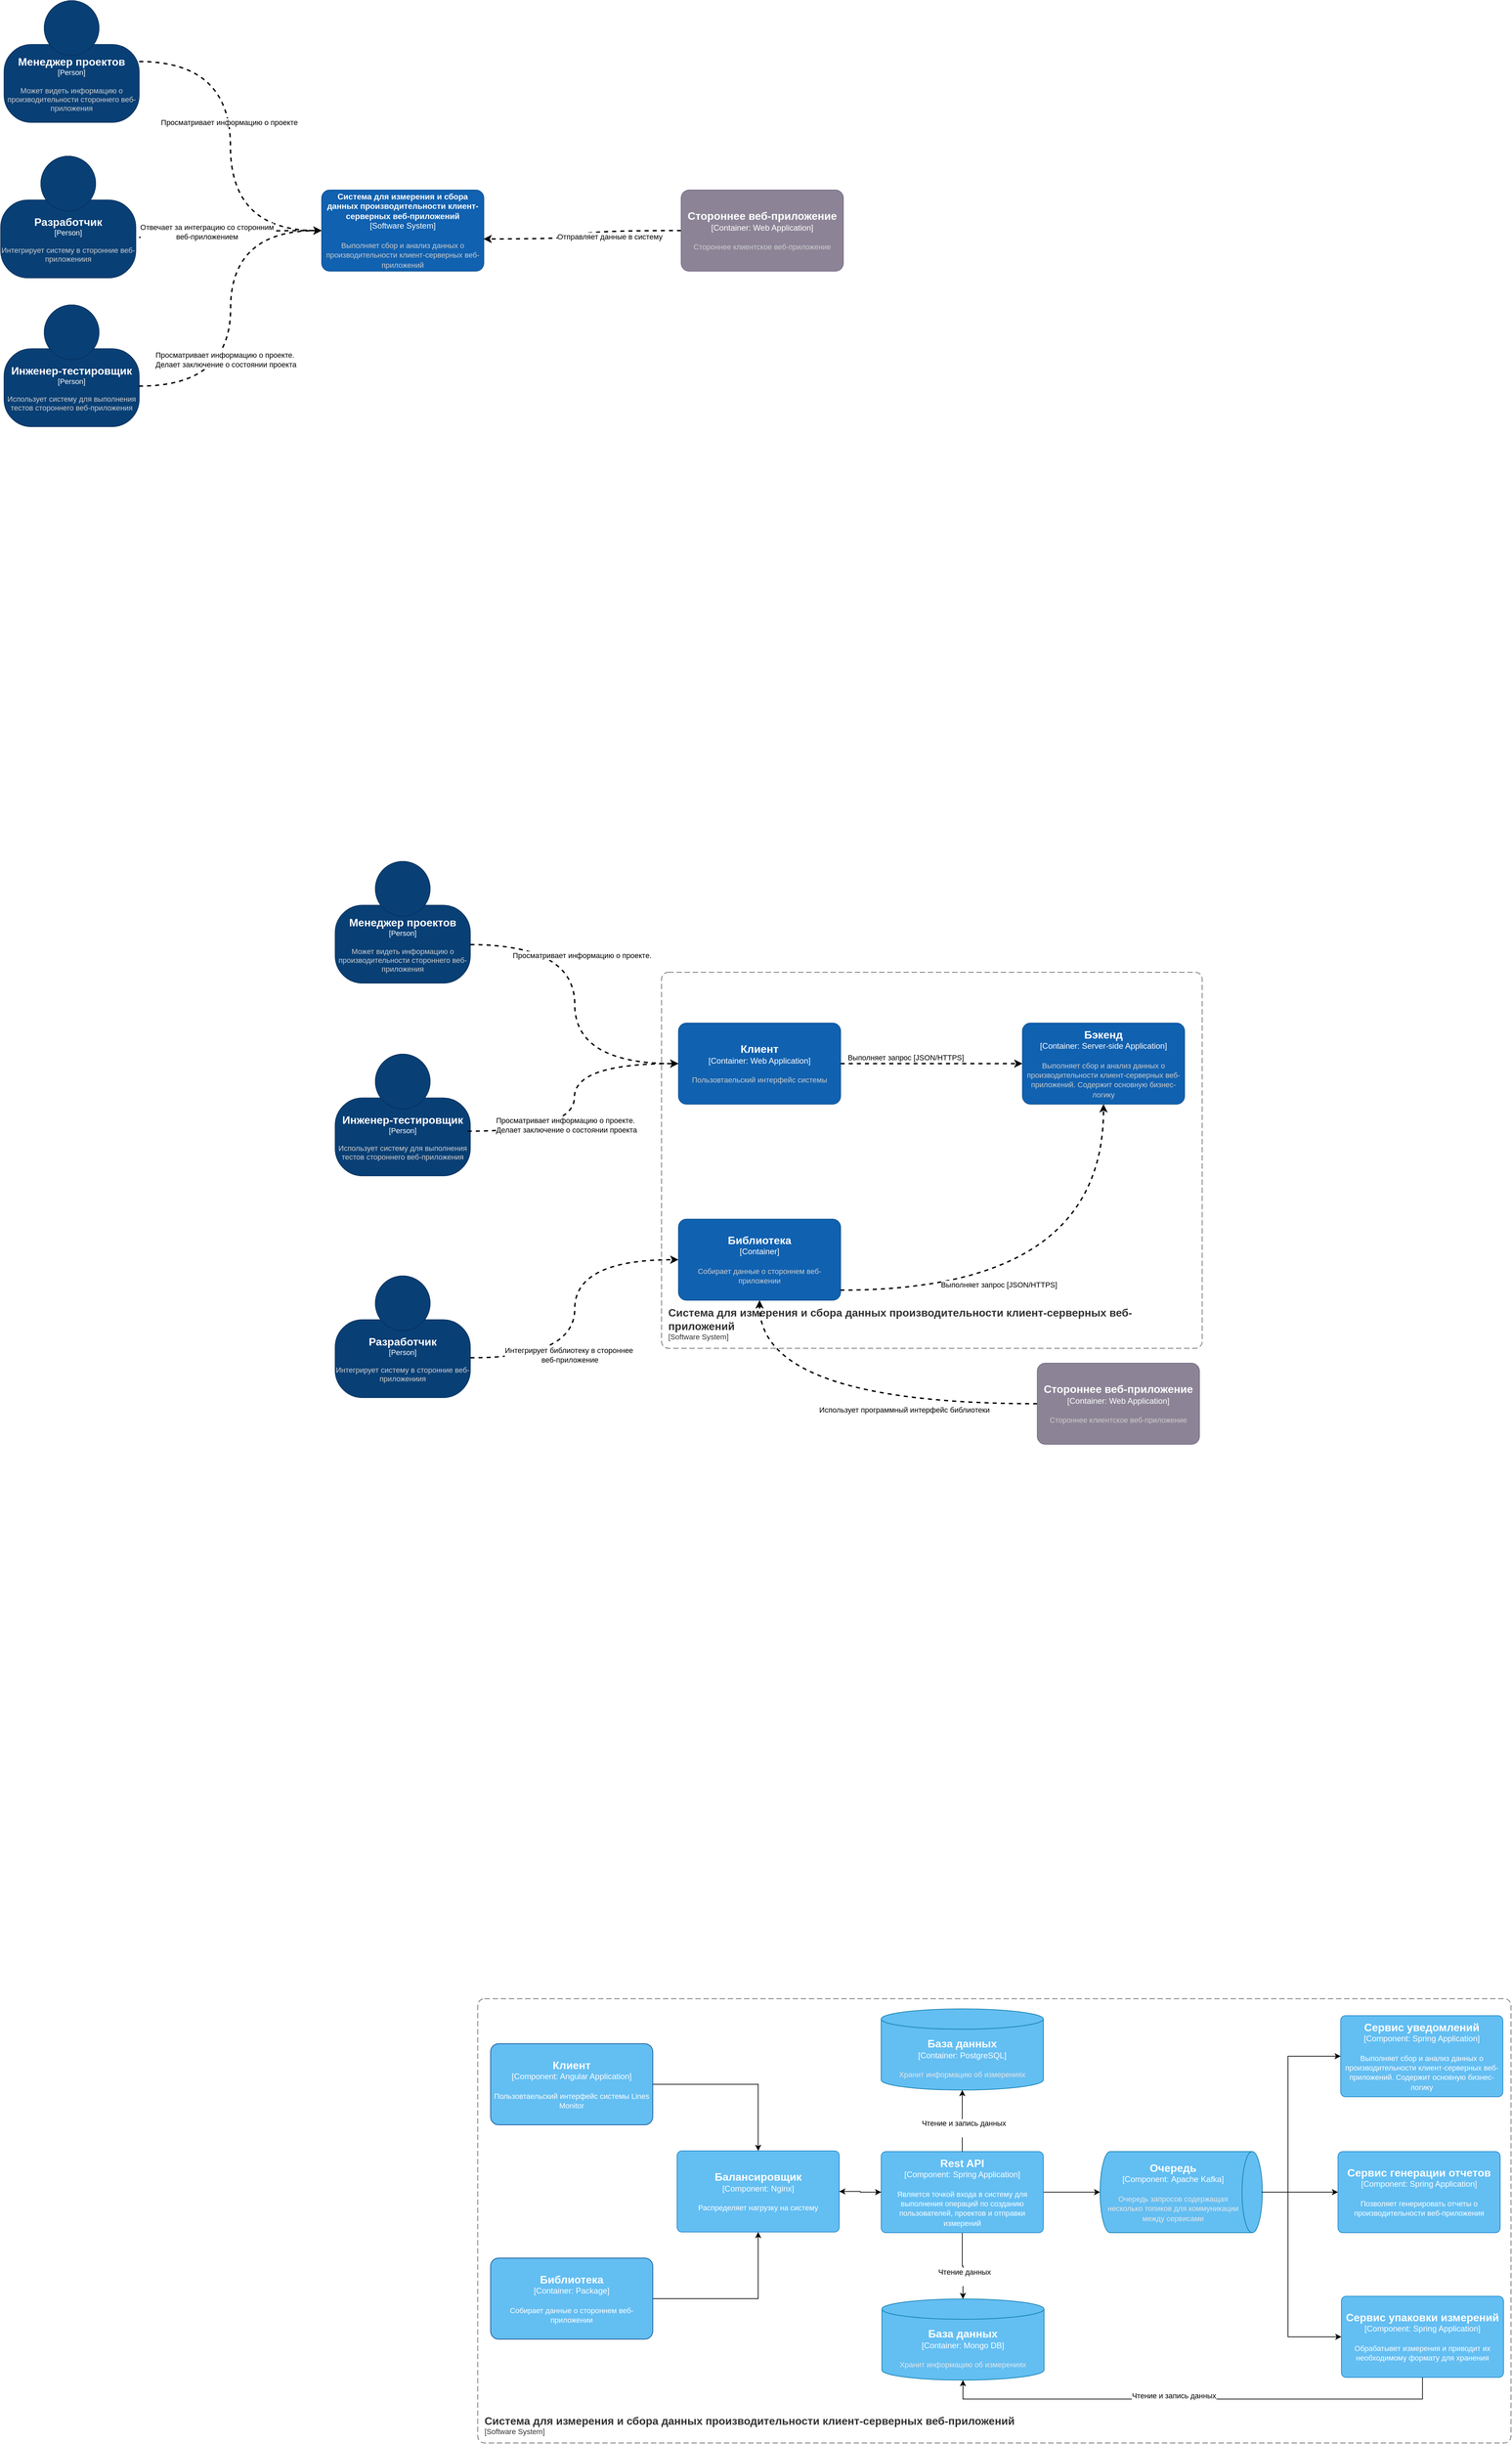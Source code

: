 <mxfile version="26.1.1" pages="2">
  <diagram name="С4" id="g2lAVG7Sb6S4L-v2ZNlV">
    <mxGraphModel dx="5575" dy="3680" grid="0" gridSize="10" guides="1" tooltips="1" connect="1" arrows="1" fold="1" page="0" pageScale="1" pageWidth="827" pageHeight="1169" math="0" shadow="0">
      <root>
        <mxCell id="0" />
        <mxCell id="1" parent="0" />
        <object placeholders="1" c4Name="Сервис уведомлений" c4Type="Component" c4Technology="Spring Application" c4Description="Выполняет сбор и анализ данных о производительности клиент-серверных веб-приложений. Содержит основную бизнес-логику" label="&lt;font style=&quot;font-size: 16px&quot;&gt;&lt;b&gt;%c4Name%&lt;/b&gt;&lt;/font&gt;&lt;div&gt;[%c4Type%: %c4Technology%]&lt;/div&gt;&lt;br&gt;&lt;div&gt;&lt;font style=&quot;font-size: 11px&quot;&gt;%c4Description%&lt;/font&gt;&lt;/div&gt;" id="hf4aPMj9JDdMH56rY4fk-107">
          <mxCell style="rounded=1;whiteSpace=wrap;html=1;labelBackgroundColor=none;fillColor=#63BEF2;fontColor=#ffffff;align=center;arcSize=6;strokeColor=#2086C9;metaEdit=1;resizable=0;points=[[0.25,0,0],[0.5,0,0],[0.75,0,0],[1,0.25,0],[1,0.5,0],[1,0.75,0],[0.75,1,0],[0.5,1,0],[0.25,1,0],[0,0.75,0],[0,0.5,0],[0,0.25,0]];" parent="1" vertex="1">
            <mxGeometry x="2028" y="3040" width="240" height="120" as="geometry" />
          </mxCell>
        </object>
        <object placeholders="1" c4Name="Менеджер проектов" c4Type="Person" c4Description="Может видеть информацию о производительности стороннего веб-приложения" label="&lt;font style=&quot;font-size: 16px&quot;&gt;&lt;b&gt;%c4Name%&lt;/b&gt;&lt;/font&gt;&lt;div&gt;[%c4Type%]&lt;/div&gt;&lt;br&gt;&lt;div&gt;&lt;font style=&quot;font-size: 11px&quot;&gt;&lt;font color=&quot;#cccccc&quot;&gt;%c4Description%&lt;/font&gt;&lt;/div&gt;" id="hf4aPMj9JDdMH56rY4fk-1">
          <mxCell style="html=1;fontSize=11;dashed=0;whiteSpace=wrap;fillColor=#083F75;strokeColor=#06315C;fontColor=#ffffff;shape=mxgraph.c4.person2;align=center;metaEdit=1;points=[[0.5,0,0],[1,0.5,0],[1,0.75,0],[0.75,1,0],[0.5,1,0],[0.25,1,0],[0,0.75,0],[0,0.5,0]];resizable=0;" parent="1" vertex="1">
            <mxGeometry x="50" y="60" width="200" height="180" as="geometry" />
          </mxCell>
        </object>
        <object placeholders="1" c4Name="Разработчик" c4Type="Person" c4Description="Интегрирует систему в сторонние веб-приложениия" label="&lt;font style=&quot;font-size: 16px&quot;&gt;&lt;b&gt;%c4Name%&lt;/b&gt;&lt;/font&gt;&lt;div&gt;[%c4Type%]&lt;/div&gt;&lt;br&gt;&lt;div&gt;&lt;font style=&quot;font-size: 11px&quot;&gt;&lt;font color=&quot;#cccccc&quot;&gt;%c4Description%&lt;/font&gt;&lt;/div&gt;" id="hf4aPMj9JDdMH56rY4fk-2">
          <mxCell style="html=1;fontSize=11;dashed=0;whiteSpace=wrap;fillColor=#083F75;strokeColor=#06315C;fontColor=#ffffff;shape=mxgraph.c4.person2;align=center;metaEdit=1;points=[[0.5,0,0],[1,0.5,0],[1,0.75,0],[0.75,1,0],[0.5,1,0],[0.25,1,0],[0,0.75,0],[0,0.5,0]];resizable=0;" parent="1" vertex="1">
            <mxGeometry x="45" y="290" width="200" height="180" as="geometry" />
          </mxCell>
        </object>
        <object placeholders="1" c4Name="Система для измерения и сбора данных производительности клиент-серверных веб-приложений" c4Type="Software System" c4Description="Выполняет сбор и анализ данных о производительности клиент-серверных веб-приложений" label="&lt;font style=&quot;font-size: 12px&quot;&gt;&lt;b&gt;%c4Name%&lt;/b&gt;&lt;/font&gt;&lt;div&gt;[%c4Type%]&lt;/div&gt;&lt;br&gt;&lt;div&gt;&lt;font style=&quot;font-size: 11px&quot;&gt;&lt;font color=&quot;#cccccc&quot;&gt;%c4Description%&lt;/font&gt;&lt;/div&gt;" id="hf4aPMj9JDdMH56rY4fk-4">
          <mxCell style="rounded=1;whiteSpace=wrap;html=1;labelBackgroundColor=none;fillColor=#1061B0;fontColor=#ffffff;align=center;arcSize=10;strokeColor=#0D5091;metaEdit=1;resizable=0;points=[[0.25,0,0],[0.5,0,0],[0.75,0,0],[1,0.25,0],[1,0.5,0],[1,0.75,0],[0.75,1,0],[0.5,1,0],[0.25,1,0],[0,0.75,0],[0,0.5,0],[0,0.25,0]];" parent="1" vertex="1">
            <mxGeometry x="520" y="340" width="240" height="120" as="geometry" />
          </mxCell>
        </object>
        <mxCell id="hf4aPMj9JDdMH56rY4fk-7" style="edgeStyle=orthogonalEdgeStyle;rounded=0;orthogonalLoop=1;jettySize=auto;html=1;entryX=0;entryY=0.5;entryDx=0;entryDy=0;entryPerimeter=0;curved=1;strokeColor=default;strokeWidth=2;dashed=1;" parent="1" source="hf4aPMj9JDdMH56rY4fk-1" target="hf4aPMj9JDdMH56rY4fk-4" edge="1">
          <mxGeometry relative="1" as="geometry" />
        </mxCell>
        <mxCell id="hf4aPMj9JDdMH56rY4fk-11" value="Просматривает информацию о проекте" style="edgeLabel;html=1;align=center;verticalAlign=middle;resizable=0;points=[];" parent="hf4aPMj9JDdMH56rY4fk-7" vertex="1" connectable="0">
          <mxGeometry x="-0.136" y="-2" relative="1" as="geometry">
            <mxPoint as="offset" />
          </mxGeometry>
        </mxCell>
        <mxCell id="hf4aPMj9JDdMH56rY4fk-10" style="edgeStyle=orthogonalEdgeStyle;rounded=0;orthogonalLoop=1;jettySize=auto;html=1;entryX=0;entryY=0.5;entryDx=0;entryDy=0;entryPerimeter=0;curved=1;strokeColor=default;strokeWidth=2;dashed=1;" parent="1" target="hf4aPMj9JDdMH56rY4fk-4" edge="1">
          <mxGeometry relative="1" as="geometry">
            <mxPoint x="250" y="410" as="sourcePoint" />
            <mxPoint x="360" y="550" as="targetPoint" />
          </mxGeometry>
        </mxCell>
        <mxCell id="hf4aPMj9JDdMH56rY4fk-12" value="Отвечает за интеграцию со сторонним&lt;div&gt;веб-приложением&lt;/div&gt;" style="edgeLabel;html=1;align=center;verticalAlign=middle;resizable=0;points=[];" parent="hf4aPMj9JDdMH56rY4fk-10" vertex="1" connectable="0">
          <mxGeometry x="-0.297" y="9" relative="1" as="geometry">
            <mxPoint x="1" as="offset" />
          </mxGeometry>
        </mxCell>
        <object placeholders="1" c4Name="Инженер-тестировщик" c4Type="Person" c4Description="Использует систему для выполнения тестов стороннего веб-приложения" label="&lt;font style=&quot;font-size: 16px&quot;&gt;&lt;b&gt;%c4Name%&lt;/b&gt;&lt;/font&gt;&lt;div&gt;[%c4Type%]&lt;/div&gt;&lt;br&gt;&lt;div&gt;&lt;font style=&quot;font-size: 11px&quot;&gt;&lt;font color=&quot;#cccccc&quot;&gt;%c4Description%&lt;/font&gt;&lt;/div&gt;" id="hf4aPMj9JDdMH56rY4fk-13">
          <mxCell style="html=1;fontSize=11;dashed=0;whiteSpace=wrap;fillColor=#083F75;strokeColor=#06315C;fontColor=#ffffff;shape=mxgraph.c4.person2;align=center;metaEdit=1;points=[[0.5,0,0],[1,0.5,0],[1,0.75,0],[0.75,1,0],[0.5,1,0],[0.25,1,0],[0,0.75,0],[0,0.5,0]];resizable=0;" parent="1" vertex="1">
            <mxGeometry x="50" y="510" width="200" height="180" as="geometry" />
          </mxCell>
        </object>
        <mxCell id="hf4aPMj9JDdMH56rY4fk-14" style="edgeStyle=orthogonalEdgeStyle;rounded=0;orthogonalLoop=1;jettySize=auto;html=1;entryX=0;entryY=0.5;entryDx=0;entryDy=0;entryPerimeter=0;curved=1;strokeColor=default;strokeWidth=2;dashed=1;" parent="1" target="hf4aPMj9JDdMH56rY4fk-4" edge="1">
          <mxGeometry relative="1" as="geometry">
            <mxPoint x="249.5" y="630" as="sourcePoint" />
            <mxPoint x="359.5" y="510" as="targetPoint" />
          </mxGeometry>
        </mxCell>
        <mxCell id="hf4aPMj9JDdMH56rY4fk-15" value="Просматривает информацию о проекте.&amp;nbsp;&lt;div&gt;Делает заключение о состоянии проекта&lt;/div&gt;" style="edgeLabel;html=1;align=center;verticalAlign=middle;resizable=0;points=[];" parent="hf4aPMj9JDdMH56rY4fk-14" vertex="1" connectable="0">
          <mxGeometry x="-0.297" y="9" relative="1" as="geometry">
            <mxPoint x="1" as="offset" />
          </mxGeometry>
        </mxCell>
        <object placeholders="1" c4Name="Менеджер проектов" c4Type="Person" c4Description="Может видеть информацию о производительности стороннего веб-приложения" label="&lt;font style=&quot;font-size: 16px&quot;&gt;&lt;b&gt;%c4Name%&lt;/b&gt;&lt;/font&gt;&lt;div&gt;[%c4Type%]&lt;/div&gt;&lt;br&gt;&lt;div&gt;&lt;font style=&quot;font-size: 11px&quot;&gt;&lt;font color=&quot;#cccccc&quot;&gt;%c4Description%&lt;/font&gt;&lt;/div&gt;" id="hf4aPMj9JDdMH56rY4fk-19">
          <mxCell style="html=1;fontSize=11;dashed=0;whiteSpace=wrap;fillColor=#083F75;strokeColor=#06315C;fontColor=#ffffff;shape=mxgraph.c4.person2;align=center;metaEdit=1;points=[[0.5,0,0],[1,0.5,0],[1,0.75,0],[0.75,1,0],[0.5,1,0],[0.25,1,0],[0,0.75,0],[0,0.5,0]];resizable=0;" parent="1" vertex="1">
            <mxGeometry x="540" y="1333" width="200" height="180" as="geometry" />
          </mxCell>
        </object>
        <object placeholders="1" c4Name="Разработчик" c4Type="Person" c4Description="Интегрирует систему в сторонние веб-приложениия" label="&lt;font style=&quot;font-size: 16px&quot;&gt;&lt;b&gt;%c4Name%&lt;/b&gt;&lt;/font&gt;&lt;div&gt;[%c4Type%]&lt;/div&gt;&lt;br&gt;&lt;div&gt;&lt;font style=&quot;font-size: 11px&quot;&gt;&lt;font color=&quot;#cccccc&quot;&gt;%c4Description%&lt;/font&gt;&lt;/div&gt;" id="hf4aPMj9JDdMH56rY4fk-20">
          <mxCell style="html=1;fontSize=11;dashed=0;whiteSpace=wrap;fillColor=#083F75;strokeColor=#06315C;fontColor=#ffffff;shape=mxgraph.c4.person2;align=center;metaEdit=1;points=[[0.5,0,0],[1,0.5,0],[1,0.75,0],[0.75,1,0],[0.5,1,0],[0.25,1,0],[0,0.75,0],[0,0.5,0]];resizable=0;" parent="1" vertex="1">
            <mxGeometry x="540" y="1946" width="200" height="180" as="geometry" />
          </mxCell>
        </object>
        <object placeholders="1" c4Name="Клиент" c4Type="Container: Web Application" c4Description="Пользовтаельский интерфейс системы  " label="&lt;font style=&quot;font-size: 16px&quot;&gt;&lt;b&gt;%c4Name%&lt;/b&gt;&lt;/font&gt;&lt;div&gt;[%c4Type%]&lt;/div&gt;&lt;br&gt;&lt;div&gt;&lt;font style=&quot;font-size: 11px&quot;&gt;&lt;font color=&quot;#cccccc&quot;&gt;%c4Description%&lt;/font&gt;&lt;/div&gt;" id="hf4aPMj9JDdMH56rY4fk-21">
          <mxCell style="rounded=1;whiteSpace=wrap;html=1;labelBackgroundColor=none;fillColor=#1061B0;fontColor=#ffffff;align=center;arcSize=10;strokeColor=#0D5091;metaEdit=1;resizable=0;points=[[0.25,0,0],[0.5,0,0],[0.75,0,0],[1,0.25,0],[1,0.5,0],[1,0.75,0],[0.75,1,0],[0.5,1,0],[0.25,1,0],[0,0.75,0],[0,0.5,0],[0,0.25,0]];" parent="1" vertex="1">
            <mxGeometry x="1048" y="1572" width="240" height="120" as="geometry" />
          </mxCell>
        </object>
        <object placeholders="1" c4Name="Инженер-тестировщик" c4Type="Person" c4Description="Использует систему для выполнения тестов стороннего веб-приложения" label="&lt;font style=&quot;font-size: 16px&quot;&gt;&lt;b&gt;%c4Name%&lt;/b&gt;&lt;/font&gt;&lt;div&gt;[%c4Type%]&lt;/div&gt;&lt;br&gt;&lt;div&gt;&lt;font style=&quot;font-size: 11px&quot;&gt;&lt;font color=&quot;#cccccc&quot;&gt;%c4Description%&lt;/font&gt;&lt;/div&gt;" id="hf4aPMj9JDdMH56rY4fk-26">
          <mxCell style="html=1;fontSize=11;dashed=0;whiteSpace=wrap;fillColor=#083F75;strokeColor=#06315C;fontColor=#ffffff;shape=mxgraph.c4.person2;align=center;metaEdit=1;points=[[0.5,0,0],[1,0.5,0],[1,0.75,0],[0.75,1,0],[0.5,1,0],[0.25,1,0],[0,0.75,0],[0,0.5,0]];resizable=0;" parent="1" vertex="1">
            <mxGeometry x="540" y="1618" width="200" height="180" as="geometry" />
          </mxCell>
        </object>
        <object placeholders="1" c4Name="Библиотека" c4Type="Container" c4Description="Собирает данные о стороннем веб-приложении" label="&lt;font style=&quot;font-size: 16px&quot;&gt;&lt;b&gt;%c4Name%&lt;/b&gt;&lt;/font&gt;&lt;div&gt;[%c4Type%]&lt;/div&gt;&lt;br&gt;&lt;div&gt;&lt;font style=&quot;font-size: 11px&quot;&gt;&lt;font color=&quot;#cccccc&quot;&gt;%c4Description%&lt;/font&gt;&lt;/div&gt;" id="hf4aPMj9JDdMH56rY4fk-29">
          <mxCell style="rounded=1;whiteSpace=wrap;html=1;labelBackgroundColor=none;fillColor=#1061B0;fontColor=#ffffff;align=center;arcSize=10;strokeColor=#0D5091;metaEdit=1;resizable=0;points=[[0.25,0,0],[0.5,0,0],[0.75,0,0],[1,0.25,0],[1,0.5,0],[1,0.75,0],[0.75,1,0],[0.5,1,0],[0.25,1,0],[0,0.75,0],[0,0.5,0],[0,0.25,0]];" parent="1" vertex="1">
            <mxGeometry x="1048" y="1862" width="240" height="120" as="geometry" />
          </mxCell>
        </object>
        <object placeholders="1" c4Name="Бэкенд" c4Type="Container: Server-side Application" c4Description="Выполняет сбор и анализ данных о производительности клиент-серверных веб-приложений. Содержит основную бизнес-логику" label="&lt;font style=&quot;font-size: 16px&quot;&gt;&lt;b&gt;%c4Name%&lt;/b&gt;&lt;/font&gt;&lt;div&gt;[%c4Type%]&lt;/div&gt;&lt;br&gt;&lt;div&gt;&lt;font style=&quot;font-size: 11px&quot;&gt;&lt;font color=&quot;#cccccc&quot;&gt;%c4Description%&lt;/font&gt;&lt;/div&gt;" id="hf4aPMj9JDdMH56rY4fk-30">
          <mxCell style="rounded=1;whiteSpace=wrap;html=1;labelBackgroundColor=none;fillColor=#1061B0;fontColor=#ffffff;align=center;arcSize=10;strokeColor=#0D5091;metaEdit=1;resizable=0;points=[[0.25,0,0],[0.5,0,0],[0.75,0,0],[1,0.25,0],[1,0.5,0],[1,0.75,0],[0.75,1,0],[0.5,1,0],[0.25,1,0],[0,0.75,0],[0,0.5,0],[0,0.25,0]];" parent="1" vertex="1">
            <mxGeometry x="1557" y="1572" width="240" height="120" as="geometry" />
          </mxCell>
        </object>
        <mxCell id="hf4aPMj9JDdMH56rY4fk-31" style="edgeStyle=orthogonalEdgeStyle;rounded=0;orthogonalLoop=1;jettySize=auto;html=1;entryX=0;entryY=0.5;entryDx=0;entryDy=0;entryPerimeter=0;curved=1;strokeColor=default;strokeWidth=2;dashed=1;" parent="1" target="hf4aPMj9JDdMH56rY4fk-29" edge="1">
          <mxGeometry relative="1" as="geometry">
            <mxPoint x="740" y="2067" as="sourcePoint" />
            <mxPoint x="1010.5" y="1837" as="targetPoint" />
          </mxGeometry>
        </mxCell>
        <mxCell id="hf4aPMj9JDdMH56rY4fk-32" value="Интегрирует библиотеку в стороннее&amp;nbsp;&lt;div&gt;веб-приложение&lt;/div&gt;" style="edgeLabel;html=1;align=center;verticalAlign=middle;resizable=0;points=[];" parent="hf4aPMj9JDdMH56rY4fk-31" vertex="1" connectable="0">
          <mxGeometry x="-0.297" y="9" relative="1" as="geometry">
            <mxPoint x="1" as="offset" />
          </mxGeometry>
        </mxCell>
        <mxCell id="hf4aPMj9JDdMH56rY4fk-33" style="edgeStyle=orthogonalEdgeStyle;rounded=0;orthogonalLoop=1;jettySize=auto;html=1;entryX=0;entryY=0.5;entryDx=0;entryDy=0;entryPerimeter=0;curved=1;strokeColor=default;strokeWidth=2;dashed=1;exitX=0.98;exitY=0.633;exitDx=0;exitDy=0;exitPerimeter=0;" parent="1" source="hf4aPMj9JDdMH56rY4fk-26" target="hf4aPMj9JDdMH56rY4fk-21" edge="1">
          <mxGeometry relative="1" as="geometry">
            <mxPoint x="740" y="1688" as="sourcePoint" />
            <mxPoint x="1048" y="1591" as="targetPoint" />
          </mxGeometry>
        </mxCell>
        <mxCell id="hf4aPMj9JDdMH56rY4fk-34" value="Просматривает информацию о проекте.&amp;nbsp;&lt;div&gt;Делает заключение о состоянии проекта&lt;/div&gt;" style="edgeLabel;html=1;align=center;verticalAlign=middle;resizable=0;points=[];" parent="hf4aPMj9JDdMH56rY4fk-33" vertex="1" connectable="0">
          <mxGeometry x="-0.297" y="9" relative="1" as="geometry">
            <mxPoint x="1" as="offset" />
          </mxGeometry>
        </mxCell>
        <mxCell id="hf4aPMj9JDdMH56rY4fk-37" style="edgeStyle=orthogonalEdgeStyle;rounded=0;orthogonalLoop=1;jettySize=auto;html=1;entryX=0;entryY=0.5;entryDx=0;entryDy=0;entryPerimeter=0;curved=1;strokeColor=default;strokeWidth=2;dashed=1;exitX=1;exitY=0.5;exitDx=0;exitDy=0;exitPerimeter=0;" parent="1" source="hf4aPMj9JDdMH56rY4fk-21" target="hf4aPMj9JDdMH56rY4fk-30" edge="1">
          <mxGeometry relative="1" as="geometry">
            <mxPoint x="1102.47" y="1687.76" as="sourcePoint" />
            <mxPoint x="1410.47" y="1631.76" as="targetPoint" />
          </mxGeometry>
        </mxCell>
        <mxCell id="hf4aPMj9JDdMH56rY4fk-38" value="Выполняет запрос [JSON/HTTPS]" style="edgeLabel;html=1;align=center;verticalAlign=middle;resizable=0;points=[];" parent="hf4aPMj9JDdMH56rY4fk-37" vertex="1" connectable="0">
          <mxGeometry x="-0.297" y="9" relative="1" as="geometry">
            <mxPoint x="1" as="offset" />
          </mxGeometry>
        </mxCell>
        <mxCell id="hf4aPMj9JDdMH56rY4fk-39" style="edgeStyle=orthogonalEdgeStyle;rounded=0;orthogonalLoop=1;jettySize=auto;html=1;entryX=0.5;entryY=1;entryDx=0;entryDy=0;entryPerimeter=0;curved=1;strokeColor=default;strokeWidth=2;dashed=1;exitX=1;exitY=0.5;exitDx=0;exitDy=0;exitPerimeter=0;" parent="1" target="hf4aPMj9JDdMH56rY4fk-30" edge="1">
          <mxGeometry relative="1" as="geometry">
            <mxPoint x="1287.54" y="1967" as="sourcePoint" />
            <mxPoint x="1601.54" y="1965" as="targetPoint" />
          </mxGeometry>
        </mxCell>
        <mxCell id="hf4aPMj9JDdMH56rY4fk-40" value="Выполняет запрос [JSON/HTTPS]" style="edgeLabel;html=1;align=center;verticalAlign=middle;resizable=0;points=[];" parent="hf4aPMj9JDdMH56rY4fk-39" vertex="1" connectable="0">
          <mxGeometry x="-0.297" y="9" relative="1" as="geometry">
            <mxPoint x="1" as="offset" />
          </mxGeometry>
        </mxCell>
        <mxCell id="hf4aPMj9JDdMH56rY4fk-42" style="edgeStyle=orthogonalEdgeStyle;rounded=0;orthogonalLoop=1;jettySize=auto;html=1;entryX=0;entryY=0.5;entryDx=0;entryDy=0;entryPerimeter=0;curved=1;strokeColor=default;strokeWidth=2;dashed=1;" parent="1" target="hf4aPMj9JDdMH56rY4fk-21" edge="1">
          <mxGeometry relative="1" as="geometry">
            <mxPoint x="740" y="1456" as="sourcePoint" />
            <mxPoint x="1048" y="1400" as="targetPoint" />
          </mxGeometry>
        </mxCell>
        <mxCell id="hf4aPMj9JDdMH56rY4fk-43" value="Просматривает информацию о проекте." style="edgeLabel;html=1;align=center;verticalAlign=middle;resizable=0;points=[];" parent="hf4aPMj9JDdMH56rY4fk-42" vertex="1" connectable="0">
          <mxGeometry x="-0.297" y="9" relative="1" as="geometry">
            <mxPoint x="1" as="offset" />
          </mxGeometry>
        </mxCell>
        <mxCell id="hf4aPMj9JDdMH56rY4fk-45" style="edgeStyle=orthogonalEdgeStyle;rounded=0;orthogonalLoop=1;jettySize=auto;html=1;curved=1;strokeColor=default;strokeWidth=2;dashed=1;exitX=0;exitY=0.5;exitDx=0;exitDy=0;exitPerimeter=0;entryX=0.5;entryY=1;entryDx=0;entryDy=0;entryPerimeter=0;" parent="1" source="hf4aPMj9JDdMH56rY4fk-48" target="hf4aPMj9JDdMH56rY4fk-29" edge="1">
          <mxGeometry relative="1" as="geometry">
            <mxPoint x="1484" y="2131" as="sourcePoint" />
            <mxPoint x="1292" y="1970" as="targetPoint" />
          </mxGeometry>
        </mxCell>
        <mxCell id="hf4aPMj9JDdMH56rY4fk-46" value="Использует программный интерфейс библиотеки" style="edgeLabel;html=1;align=center;verticalAlign=middle;resizable=0;points=[];" parent="hf4aPMj9JDdMH56rY4fk-45" vertex="1" connectable="0">
          <mxGeometry x="-0.297" y="9" relative="1" as="geometry">
            <mxPoint x="1" as="offset" />
          </mxGeometry>
        </mxCell>
        <object placeholders="1" c4Name="Стороннее веб-приложение" c4Type="Container: Web Application" c4Description="Стороннее клиентское веб-приложение" label="&lt;font style=&quot;font-size: 16px&quot;&gt;&lt;b&gt;%c4Name%&lt;/b&gt;&lt;/font&gt;&lt;div&gt;[%c4Type%]&lt;/div&gt;&lt;br&gt;&lt;div&gt;&lt;font style=&quot;font-size: 11px&quot;&gt;&lt;font color=&quot;#cccccc&quot;&gt;%c4Description%&lt;/font&gt;&lt;/div&gt;" id="hf4aPMj9JDdMH56rY4fk-48">
          <mxCell style="rounded=1;whiteSpace=wrap;html=1;labelBackgroundColor=none;fillColor=#8C8496;fontColor=#ffffff;align=center;arcSize=10;strokeColor=#736782;metaEdit=1;resizable=0;points=[[0.25,0,0],[0.5,0,0],[0.75,0,0],[1,0.25,0],[1,0.5,0],[1,0.75,0],[0.75,1,0],[0.5,1,0],[0.25,1,0],[0,0.75,0],[0,0.5,0],[0,0.25,0]];" parent="1" vertex="1">
            <mxGeometry x="1579" y="2075" width="240" height="120" as="geometry" />
          </mxCell>
        </object>
        <object placeholders="1" c4Name="Система для измерения и сбора данных производительности клиент-серверных веб-приложений" c4Type="SystemScopeBoundary" c4Application="Software System" label="&lt;font style=&quot;font-size: 16px&quot;&gt;&lt;b&gt;&lt;div style=&quot;text-align: left&quot;&gt;%c4Name%&lt;/div&gt;&lt;/b&gt;&lt;/font&gt;&lt;div style=&quot;text-align: left&quot;&gt;[%c4Application%]&lt;/div&gt;" id="hf4aPMj9JDdMH56rY4fk-49">
          <mxCell style="rounded=1;fontSize=11;whiteSpace=wrap;html=1;dashed=1;arcSize=20;fillColor=none;strokeColor=#666666;fontColor=#333333;labelBackgroundColor=none;align=left;verticalAlign=bottom;labelBorderColor=none;spacingTop=0;spacing=10;dashPattern=8 4;metaEdit=1;rotatable=0;perimeter=rectanglePerimeter;noLabel=0;labelPadding=0;allowArrows=0;connectable=0;expand=0;recursiveResize=0;editable=1;pointerEvents=0;absoluteArcSize=1;points=[[0.25,0,0],[0.5,0,0],[0.75,0,0],[1,0.25,0],[1,0.5,0],[1,0.75,0],[0.75,1,0],[0.5,1,0],[0.25,1,0],[0,0.75,0],[0,0.5,0],[0,0.25,0]];" parent="1" vertex="1">
            <mxGeometry x="1023" y="1497" width="800" height="556" as="geometry" />
          </mxCell>
        </object>
        <mxCell id="hf4aPMj9JDdMH56rY4fk-50" style="edgeStyle=orthogonalEdgeStyle;rounded=0;orthogonalLoop=1;jettySize=auto;html=1;curved=1;strokeColor=default;strokeWidth=2;dashed=1;exitX=0;exitY=0.5;exitDx=0;exitDy=0;exitPerimeter=0;entryX=0.998;entryY=0.603;entryDx=0;entryDy=0;entryPerimeter=0;" parent="1" source="hf4aPMj9JDdMH56rY4fk-52" target="hf4aPMj9JDdMH56rY4fk-4" edge="1">
          <mxGeometry relative="1" as="geometry">
            <mxPoint x="1185" y="570" as="sourcePoint" />
            <mxPoint x="869" y="421" as="targetPoint" />
          </mxGeometry>
        </mxCell>
        <mxCell id="hf4aPMj9JDdMH56rY4fk-51" value="Отправляет данные в систему" style="edgeLabel;html=1;align=center;verticalAlign=middle;resizable=0;points=[];" parent="hf4aPMj9JDdMH56rY4fk-50" vertex="1" connectable="0">
          <mxGeometry x="-0.297" y="9" relative="1" as="geometry">
            <mxPoint x="1" as="offset" />
          </mxGeometry>
        </mxCell>
        <object placeholders="1" c4Name="Стороннее веб-приложение" c4Type="Container: Web Application" c4Description="Стороннее клиентское веб-приложение" label="&lt;font style=&quot;font-size: 16px&quot;&gt;&lt;b&gt;%c4Name%&lt;/b&gt;&lt;/font&gt;&lt;div&gt;[%c4Type%]&lt;/div&gt;&lt;br&gt;&lt;div&gt;&lt;font style=&quot;font-size: 11px&quot;&gt;&lt;font color=&quot;#cccccc&quot;&gt;%c4Description%&lt;/font&gt;&lt;/div&gt;" id="hf4aPMj9JDdMH56rY4fk-52">
          <mxCell style="rounded=1;whiteSpace=wrap;html=1;labelBackgroundColor=none;fillColor=#8C8496;fontColor=#ffffff;align=center;arcSize=10;strokeColor=#736782;metaEdit=1;resizable=0;points=[[0.25,0,0],[0.5,0,0],[0.75,0,0],[1,0.25,0],[1,0.5,0],[1,0.75,0],[0.75,1,0],[0.5,1,0],[0.25,1,0],[0,0.75,0],[0,0.5,0],[0,0.25,0]];" parent="1" vertex="1">
            <mxGeometry x="1052" y="340" width="240" height="120" as="geometry" />
          </mxCell>
        </object>
        <object placeholders="1" c4Name="Клиент" c4Type="Component: Angular Application" c4Description="Пользовтаельский интерфейс системы Lines Monitor" label="&lt;font style=&quot;font-size: 16px&quot;&gt;&lt;b&gt;%c4Name%&lt;/b&gt;&lt;/font&gt;&lt;div&gt;[%c4Type%]&lt;/div&gt;&lt;br&gt;&lt;div&gt;&lt;font style=&quot;font-size: 11px&quot;&gt;&lt;font color=&quot;#fff&quot;&gt;%c4Description%&lt;/font&gt;&lt;/div&gt;" id="hf4aPMj9JDdMH56rY4fk-67">
          <mxCell style="rounded=1;whiteSpace=wrap;html=1;labelBackgroundColor=none;fillColor=light-dark(#63bef2, #69aef2);fontColor=#ffffff;align=center;arcSize=10;strokeColor=#0D5091;metaEdit=1;resizable=0;points=[[0.25,0,0],[0.5,0,0],[0.75,0,0],[1,0.25,0],[1,0.5,0],[1,0.75,0],[0.75,1,0],[0.5,1,0],[0.25,1,0],[0,0.75,0],[0,0.5,0],[0,0.25,0]];" parent="1" vertex="1">
            <mxGeometry x="770" y="3081.5" width="240" height="120" as="geometry" />
          </mxCell>
        </object>
        <mxCell id="hf4aPMj9JDdMH56rY4fk-97" style="edgeStyle=orthogonalEdgeStyle;rounded=0;orthogonalLoop=1;jettySize=auto;html=1;exitX=1;exitY=0.5;exitDx=0;exitDy=0;exitPerimeter=0;" parent="1" source="hf4aPMj9JDdMH56rY4fk-69" target="hf4aPMj9JDdMH56rY4fk-96" edge="1">
          <mxGeometry relative="1" as="geometry" />
        </mxCell>
        <object placeholders="1" c4Name="Библиотека" c4Type="Container: Package" c4Description="Собирает данные о стороннем веб-приложении" label="&lt;font style=&quot;font-size: 16px&quot;&gt;&lt;b&gt;%c4Name%&lt;/b&gt;&lt;/font&gt;&lt;div&gt;[%c4Type%]&lt;/div&gt;&lt;br&gt;&lt;div&gt;&lt;font style=&quot;font-size: 11px&quot;&gt;&lt;font color=&quot;#fff&quot;&gt;%c4Description%&lt;/font&gt;&lt;/div&gt;" id="hf4aPMj9JDdMH56rY4fk-69">
          <mxCell style="rounded=1;whiteSpace=wrap;html=1;labelBackgroundColor=none;fillColor=light-dark(#63bef2, #12222a);fontColor=#ffffff;align=center;arcSize=10;strokeColor=#0D5091;metaEdit=1;resizable=0;points=[[0.25,0,0],[0.5,0,0],[0.75,0,0],[1,0.25,0],[1,0.5,0],[1,0.75,0],[0.75,1,0],[0.5,1,0],[0.25,1,0],[0,0.75,0],[0,0.5,0],[0,0.25,0]];" parent="1" vertex="1">
            <mxGeometry x="770" y="3398.5" width="240" height="120" as="geometry" />
          </mxCell>
        </object>
        <object placeholders="1" c4Name="Система для измерения и сбора данных производительности клиент-серверных веб-приложений" c4Type="SystemScopeBoundary" c4Application="Software System" label="&lt;font style=&quot;font-size: 16px&quot;&gt;&lt;b&gt;&lt;div style=&quot;text-align: left&quot;&gt;%c4Name%&lt;/div&gt;&lt;/b&gt;&lt;/font&gt;&lt;div style=&quot;text-align: left&quot;&gt;[%c4Application%]&lt;/div&gt;" id="hf4aPMj9JDdMH56rY4fk-84">
          <mxCell style="rounded=1;fontSize=11;whiteSpace=wrap;html=1;dashed=1;arcSize=20;fillColor=none;strokeColor=#666666;fontColor=#333333;labelBackgroundColor=none;align=left;verticalAlign=bottom;labelBorderColor=none;spacingTop=0;spacing=10;dashPattern=8 4;metaEdit=1;rotatable=0;perimeter=rectanglePerimeter;noLabel=0;labelPadding=0;allowArrows=0;connectable=0;expand=0;recursiveResize=0;editable=1;pointerEvents=0;absoluteArcSize=1;points=[[0.25,0,0],[0.5,0,0],[0.75,0,0],[1,0.25,0],[1,0.5,0],[1,0.75,0],[0.75,1,0],[0.5,1,0],[0.25,1,0],[0,0.75,0],[0,0.5,0],[0,0.25,0]];" parent="1" vertex="1">
            <mxGeometry x="751" y="3015" width="1529" height="657" as="geometry" />
          </mxCell>
        </object>
        <mxCell id="hf4aPMj9JDdMH56rY4fk-110" style="edgeStyle=orthogonalEdgeStyle;rounded=0;orthogonalLoop=1;jettySize=auto;html=1;" parent="1" source="hf4aPMj9JDdMH56rY4fk-95" target="hf4aPMj9JDdMH56rY4fk-108" edge="1">
          <mxGeometry relative="1" as="geometry" />
        </mxCell>
        <object placeholders="1" c4Name="Очередь" c4Type="Component" c4Technology="Apache Kafka" c4Description="Очередь запросов содержащая несколько топиков для коммуникации между сервисами" label="&lt;font style=&quot;font-size: 16px&quot;&gt;&lt;b&gt;%c4Name%&lt;/b&gt;&lt;/font&gt;&lt;div&gt;[%c4Type%:&amp;nbsp;%c4Technology%]&lt;/div&gt;&lt;br&gt;&lt;div&gt;&lt;font style=&quot;font-size: 11px&quot;&gt;&lt;font color=&quot;#E6E6E6&quot;&gt;%c4Description%&lt;/font&gt;&lt;/div&gt;" id="hf4aPMj9JDdMH56rY4fk-95">
          <mxCell style="shape=cylinder3;size=15;direction=south;whiteSpace=wrap;html=1;boundedLbl=1;rounded=0;labelBackgroundColor=none;fillColor=light-dark(#63bef2, #1d8ab9);fontSize=12;fontColor=#ffffff;align=center;strokeColor=#0E7DAD;metaEdit=1;points=[[0.5,0,0],[1,0.25,0],[1,0.5,0],[1,0.75,0],[0.5,1,0],[0,0.75,0],[0,0.5,0],[0,0.25,0]];resizable=0;" parent="1" vertex="1">
            <mxGeometry x="1672" y="3241" width="240" height="120" as="geometry" />
          </mxCell>
        </object>
        <object placeholders="1" c4Name="Балансировщик" c4Type="Component" c4Technology="Nginx" c4Description="Распределяет нагрузку на систему" label="&lt;font style=&quot;font-size: 16px&quot;&gt;&lt;b&gt;%c4Name%&lt;/b&gt;&lt;/font&gt;&lt;div&gt;[%c4Type%: %c4Technology%]&lt;/div&gt;&lt;br&gt;&lt;div&gt;&lt;font style=&quot;font-size: 11px&quot;&gt;%c4Description%&lt;/font&gt;&lt;/div&gt;" id="hf4aPMj9JDdMH56rY4fk-96">
          <mxCell style="rounded=1;whiteSpace=wrap;html=1;labelBackgroundColor=none;fillColor=#63BEF2;fontColor=#ffffff;align=center;arcSize=6;strokeColor=#2086C9;metaEdit=1;resizable=0;points=[[0.25,0,0],[0.5,0,0],[0.75,0,0],[1,0.25,0],[1,0.5,0],[1,0.75,0],[0.75,1,0],[0.5,1,0],[0.25,1,0],[0,0.75,0],[0,0.5,0],[0,0.25,0]];" parent="1" vertex="1">
            <mxGeometry x="1046" y="3240" width="240" height="120" as="geometry" />
          </mxCell>
        </object>
        <mxCell id="hf4aPMj9JDdMH56rY4fk-98" style="edgeStyle=orthogonalEdgeStyle;rounded=0;orthogonalLoop=1;jettySize=auto;html=1;entryX=0.5;entryY=0;entryDx=0;entryDy=0;entryPerimeter=0;" parent="1" source="hf4aPMj9JDdMH56rY4fk-67" target="hf4aPMj9JDdMH56rY4fk-96" edge="1">
          <mxGeometry relative="1" as="geometry" />
        </mxCell>
        <mxCell id="hf4aPMj9JDdMH56rY4fk-102" style="edgeStyle=orthogonalEdgeStyle;rounded=0;orthogonalLoop=1;jettySize=auto;html=1;" parent="1" source="hf4aPMj9JDdMH56rY4fk-99" target="hf4aPMj9JDdMH56rY4fk-95" edge="1">
          <mxGeometry relative="1" as="geometry" />
        </mxCell>
        <mxCell id="hf4aPMj9JDdMH56rY4fk-104" style="edgeStyle=orthogonalEdgeStyle;rounded=0;orthogonalLoop=1;jettySize=auto;html=1;" parent="1" source="hf4aPMj9JDdMH56rY4fk-99" target="hf4aPMj9JDdMH56rY4fk-103" edge="1">
          <mxGeometry relative="1" as="geometry" />
        </mxCell>
        <mxCell id="hf4aPMj9JDdMH56rY4fk-114" value="Чтение данных&lt;div&gt;&lt;br&gt;&lt;/div&gt;" style="edgeLabel;html=1;align=center;verticalAlign=middle;resizable=0;points=[];" parent="hf4aPMj9JDdMH56rY4fk-104" vertex="1" connectable="0">
          <mxGeometry x="0.331" y="2" relative="1" as="geometry">
            <mxPoint as="offset" />
          </mxGeometry>
        </mxCell>
        <object placeholders="1" c4Name="Rest API" c4Type="Component" c4Technology="Spring Application" c4Description="Является точкой входа в систему для выполнения операций по созданию пользователей, проектов и отправки измерений" label="&lt;font style=&quot;font-size: 16px&quot;&gt;&lt;b&gt;%c4Name%&lt;/b&gt;&lt;/font&gt;&lt;div&gt;[%c4Type%: %c4Technology%]&lt;/div&gt;&lt;br&gt;&lt;div&gt;&lt;font style=&quot;font-size: 11px&quot;&gt;%c4Description%&lt;/font&gt;&lt;/div&gt;" id="hf4aPMj9JDdMH56rY4fk-99">
          <mxCell style="rounded=1;whiteSpace=wrap;html=1;labelBackgroundColor=none;fillColor=#63BEF2;fontColor=#ffffff;align=center;arcSize=6;strokeColor=#2086C9;metaEdit=1;resizable=0;points=[[0.25,0,0],[0.5,0,0],[0.75,0,0],[1,0.25,0],[1,0.5,0],[1,0.75,0],[0.75,1,0],[0.5,1,0],[0.25,1,0],[0,0.75,0],[0,0.5,0],[0,0.25,0]];" parent="1" vertex="1">
            <mxGeometry x="1348" y="3241" width="240" height="120" as="geometry" />
          </mxCell>
        </object>
        <mxCell id="hf4aPMj9JDdMH56rY4fk-100" style="edgeStyle=orthogonalEdgeStyle;rounded=0;orthogonalLoop=1;jettySize=auto;html=1;entryX=0;entryY=0.5;entryDx=0;entryDy=0;entryPerimeter=0;" parent="1" source="hf4aPMj9JDdMH56rY4fk-96" target="hf4aPMj9JDdMH56rY4fk-99" edge="1">
          <mxGeometry relative="1" as="geometry" />
        </mxCell>
        <mxCell id="hf4aPMj9JDdMH56rY4fk-101" style="edgeStyle=orthogonalEdgeStyle;rounded=0;orthogonalLoop=1;jettySize=auto;html=1;entryX=1;entryY=0.5;entryDx=0;entryDy=0;entryPerimeter=0;" parent="1" source="hf4aPMj9JDdMH56rY4fk-99" target="hf4aPMj9JDdMH56rY4fk-96" edge="1">
          <mxGeometry relative="1" as="geometry" />
        </mxCell>
        <object placeholders="1" c4Name="База данных" c4Type="Container" c4Technology="Mongo DB" c4Description="Хранит информацию об измерениях" label="&lt;font style=&quot;font-size: 16px&quot;&gt;&lt;b&gt;%c4Name%&lt;/b&gt;&lt;/font&gt;&lt;div&gt;[%c4Type%:&amp;nbsp;%c4Technology%]&lt;/div&gt;&lt;br&gt;&lt;div&gt;&lt;font style=&quot;font-size: 11px&quot;&gt;&lt;font color=&quot;#E6E6E6&quot;&gt;%c4Description%&lt;/font&gt;&lt;/div&gt;" id="hf4aPMj9JDdMH56rY4fk-103">
          <mxCell style="shape=cylinder3;size=15;whiteSpace=wrap;html=1;boundedLbl=1;rounded=0;labelBackgroundColor=none;fillColor=light-dark(#63bef2, #1d8ab9);fontSize=12;fontColor=#ffffff;align=center;strokeColor=#0E7DAD;metaEdit=1;points=[[0.5,0,0],[1,0.25,0],[1,0.5,0],[1,0.75,0],[0.5,1,0],[0,0.75,0],[0,0.5,0],[0,0.25,0]];resizable=0;" parent="1" vertex="1">
            <mxGeometry x="1349" y="3459" width="240" height="120" as="geometry" />
          </mxCell>
        </object>
        <object placeholders="1" c4Name="База данных" c4Type="Container" c4Technology="PostgreSQL" c4Description="Хранит информацию об измерениях" label="&lt;font style=&quot;font-size: 16px&quot;&gt;&lt;b&gt;%c4Name%&lt;/b&gt;&lt;/font&gt;&lt;div&gt;[%c4Type%:&amp;nbsp;%c4Technology%]&lt;/div&gt;&lt;br&gt;&lt;div&gt;&lt;font style=&quot;font-size: 11px&quot;&gt;&lt;font color=&quot;#E6E6E6&quot;&gt;%c4Description%&lt;/font&gt;&lt;/div&gt;" id="hf4aPMj9JDdMH56rY4fk-105">
          <mxCell style="shape=cylinder3;size=15;whiteSpace=wrap;html=1;boundedLbl=1;rounded=0;labelBackgroundColor=none;fillColor=light-dark(#63bef2, #1d8ab9);fontSize=12;fontColor=#ffffff;align=center;strokeColor=#0E7DAD;metaEdit=1;points=[[0.5,0,0],[1,0.25,0],[1,0.5,0],[1,0.75,0],[0.5,1,0],[0,0.75,0],[0,0.5,0],[0,0.25,0]];resizable=0;" parent="1" vertex="1">
            <mxGeometry x="1348" y="3030" width="240" height="120" as="geometry" />
          </mxCell>
        </object>
        <mxCell id="hf4aPMj9JDdMH56rY4fk-106" style="edgeStyle=orthogonalEdgeStyle;rounded=0;orthogonalLoop=1;jettySize=auto;html=1;entryX=0.5;entryY=1;entryDx=0;entryDy=0;entryPerimeter=0;" parent="1" source="hf4aPMj9JDdMH56rY4fk-99" target="hf4aPMj9JDdMH56rY4fk-105" edge="1">
          <mxGeometry relative="1" as="geometry" />
        </mxCell>
        <mxCell id="hf4aPMj9JDdMH56rY4fk-113" value="Чтение и запись данных&lt;div&gt;&lt;br&gt;&lt;/div&gt;" style="edgeLabel;html=1;align=center;verticalAlign=middle;resizable=0;points=[];" parent="hf4aPMj9JDdMH56rY4fk-106" vertex="1" connectable="0">
          <mxGeometry x="-0.202" y="-2" relative="1" as="geometry">
            <mxPoint y="1" as="offset" />
          </mxGeometry>
        </mxCell>
        <object placeholders="1" c4Name="Сервис генерации отчетов" c4Type="Component" c4Technology="Spring Application" c4Description="Позволяет генерировать отчеты о производительности веб-приложения" label="&lt;font style=&quot;font-size: 16px&quot;&gt;&lt;b&gt;%c4Name%&lt;/b&gt;&lt;/font&gt;&lt;div&gt;[%c4Type%: %c4Technology%]&lt;/div&gt;&lt;br&gt;&lt;div&gt;&lt;font style=&quot;font-size: 11px&quot;&gt;%c4Description%&lt;/font&gt;&lt;/div&gt;" id="hf4aPMj9JDdMH56rY4fk-108">
          <mxCell style="rounded=1;whiteSpace=wrap;html=1;labelBackgroundColor=none;fillColor=#63BEF2;fontColor=#ffffff;align=center;arcSize=6;strokeColor=#2086C9;metaEdit=1;resizable=0;points=[[0.25,0,0],[0.5,0,0],[0.75,0,0],[1,0.25,0],[1,0.5,0],[1,0.75,0],[0.75,1,0],[0.5,1,0],[0.25,1,0],[0,0.75,0],[0,0.5,0],[0,0.25,0]];" parent="1" vertex="1">
            <mxGeometry x="2024" y="3241" width="240" height="120" as="geometry" />
          </mxCell>
        </object>
        <object placeholders="1" c4Name="Сервис упаковки измерений" c4Type="Component" c4Technology="Spring Application" c4Description="Обрабатывет измерения и приводит их необходимому формату для хранения" label="&lt;font style=&quot;font-size: 16px&quot;&gt;&lt;b&gt;%c4Name%&lt;/b&gt;&lt;/font&gt;&lt;div&gt;[%c4Type%: %c4Technology%]&lt;/div&gt;&lt;br&gt;&lt;div&gt;&lt;font style=&quot;font-size: 11px&quot;&gt;%c4Description%&lt;/font&gt;&lt;/div&gt;" id="hf4aPMj9JDdMH56rY4fk-109">
          <mxCell style="rounded=1;whiteSpace=wrap;html=1;labelBackgroundColor=none;fillColor=#63BEF2;fontColor=#ffffff;align=center;arcSize=6;strokeColor=#2086C9;metaEdit=1;resizable=0;points=[[0.25,0,0],[0.5,0,0],[0.75,0,0],[1,0.25,0],[1,0.5,0],[1,0.75,0],[0.75,1,0],[0.5,1,0],[0.25,1,0],[0,0.75,0],[0,0.5,0],[0,0.25,0]];" parent="1" vertex="1">
            <mxGeometry x="2029" y="3455" width="240" height="120" as="geometry" />
          </mxCell>
        </object>
        <mxCell id="hf4aPMj9JDdMH56rY4fk-111" style="edgeStyle=orthogonalEdgeStyle;rounded=0;orthogonalLoop=1;jettySize=auto;html=1;entryX=0;entryY=0.5;entryDx=0;entryDy=0;entryPerimeter=0;" parent="1" edge="1">
          <mxGeometry relative="1" as="geometry">
            <mxPoint x="1911" y="3301" as="sourcePoint" />
            <mxPoint x="2028" y="3100" as="targetPoint" />
            <Array as="points">
              <mxPoint x="1950" y="3301" />
              <mxPoint x="1950" y="3100" />
            </Array>
          </mxGeometry>
        </mxCell>
        <mxCell id="hf4aPMj9JDdMH56rY4fk-112" style="edgeStyle=orthogonalEdgeStyle;rounded=0;orthogonalLoop=1;jettySize=auto;html=1;entryX=0;entryY=0.5;entryDx=0;entryDy=0;entryPerimeter=0;" parent="1" source="hf4aPMj9JDdMH56rY4fk-95" target="hf4aPMj9JDdMH56rY4fk-109" edge="1">
          <mxGeometry relative="1" as="geometry">
            <Array as="points">
              <mxPoint x="1950" y="3301" />
              <mxPoint x="1950" y="3515" />
            </Array>
          </mxGeometry>
        </mxCell>
        <mxCell id="hf4aPMj9JDdMH56rY4fk-116" style="edgeStyle=orthogonalEdgeStyle;rounded=0;orthogonalLoop=1;jettySize=auto;html=1;entryX=0.5;entryY=1;entryDx=0;entryDy=0;entryPerimeter=0;" parent="1" source="hf4aPMj9JDdMH56rY4fk-109" target="hf4aPMj9JDdMH56rY4fk-103" edge="1">
          <mxGeometry relative="1" as="geometry">
            <Array as="points">
              <mxPoint x="2149" y="3607" />
              <mxPoint x="1469" y="3607" />
            </Array>
          </mxGeometry>
        </mxCell>
        <mxCell id="hf4aPMj9JDdMH56rY4fk-117" value="Чтение и запись данных&lt;div&gt;&lt;br&gt;&lt;/div&gt;" style="edgeLabel;html=1;align=center;verticalAlign=middle;resizable=0;points=[];" parent="hf4aPMj9JDdMH56rY4fk-116" vertex="1" connectable="0">
          <mxGeometry x="0.549" y="2" relative="1" as="geometry">
            <mxPoint x="173" as="offset" />
          </mxGeometry>
        </mxCell>
      </root>
    </mxGraphModel>
  </diagram>
  <diagram id="Fy-5ZZLHQvzoIEuAO63d" name="Other">
    <mxGraphModel dx="1115" dy="736" grid="1" gridSize="10" guides="1" tooltips="1" connect="1" arrows="1" fold="1" page="1" pageScale="1" pageWidth="827" pageHeight="1169" math="0" shadow="0">
      <root>
        <mxCell id="0" />
        <mxCell id="1" parent="0" />
        <mxCell id="4B4-suLJelRxn-djwQE1-7" style="edgeStyle=orthogonalEdgeStyle;rounded=0;orthogonalLoop=1;jettySize=auto;html=1;exitX=1;exitY=0.25;exitDx=0;exitDy=0;entryX=0;entryY=0.25;entryDx=0;entryDy=0;" edge="1" parent="1" source="4B4-suLJelRxn-djwQE1-1" target="4B4-suLJelRxn-djwQE1-3">
          <mxGeometry relative="1" as="geometry" />
        </mxCell>
        <mxCell id="4B4-suLJelRxn-djwQE1-1" value="Клиент" style="rounded=0;whiteSpace=wrap;html=1;" vertex="1" parent="1">
          <mxGeometry x="140" y="280" width="120" height="60" as="geometry" />
        </mxCell>
        <mxCell id="4B4-suLJelRxn-djwQE1-10" style="edgeStyle=orthogonalEdgeStyle;rounded=0;orthogonalLoop=1;jettySize=auto;html=1;exitX=0;exitY=0.75;exitDx=0;exitDy=0;entryX=1;entryY=0.75;entryDx=0;entryDy=0;" edge="1" parent="1" source="4B4-suLJelRxn-djwQE1-2" target="4B4-suLJelRxn-djwQE1-3">
          <mxGeometry relative="1" as="geometry" />
        </mxCell>
        <mxCell id="4B4-suLJelRxn-djwQE1-2" value="Сервер" style="rounded=0;whiteSpace=wrap;html=1;" vertex="1" parent="1">
          <mxGeometry x="630" y="280" width="120" height="60" as="geometry" />
        </mxCell>
        <mxCell id="4B4-suLJelRxn-djwQE1-8" style="edgeStyle=orthogonalEdgeStyle;rounded=0;orthogonalLoop=1;jettySize=auto;html=1;exitX=1;exitY=0.25;exitDx=0;exitDy=0;entryX=0;entryY=0.25;entryDx=0;entryDy=0;" edge="1" parent="1" source="4B4-suLJelRxn-djwQE1-3" target="4B4-suLJelRxn-djwQE1-2">
          <mxGeometry relative="1" as="geometry" />
        </mxCell>
        <mxCell id="4B4-suLJelRxn-djwQE1-9" style="edgeStyle=orthogonalEdgeStyle;rounded=0;orthogonalLoop=1;jettySize=auto;html=1;exitX=0;exitY=0.75;exitDx=0;exitDy=0;entryX=1;entryY=0.75;entryDx=0;entryDy=0;" edge="1" parent="1" source="4B4-suLJelRxn-djwQE1-3" target="4B4-suLJelRxn-djwQE1-1">
          <mxGeometry relative="1" as="geometry" />
        </mxCell>
        <mxCell id="4B4-suLJelRxn-djwQE1-3" value="Сеть" style="rounded=0;whiteSpace=wrap;html=1;" vertex="1" parent="1">
          <mxGeometry x="350" y="280" width="210" height="60" as="geometry" />
        </mxCell>
        <mxCell id="4B4-suLJelRxn-djwQE1-11" style="edgeStyle=orthogonalEdgeStyle;rounded=0;orthogonalLoop=1;jettySize=auto;html=1;exitX=0.25;exitY=1;exitDx=0;exitDy=0;entryX=0.75;entryY=1;entryDx=0;entryDy=0;" edge="1" parent="1" source="4B4-suLJelRxn-djwQE1-2" target="4B4-suLJelRxn-djwQE1-2">
          <mxGeometry relative="1" as="geometry" />
        </mxCell>
        <mxCell id="4B4-suLJelRxn-djwQE1-12" value="Генерация ответа" style="text;whiteSpace=wrap;align=center;" vertex="1" parent="1">
          <mxGeometry x="660" y="370" width="60" height="40" as="geometry" />
        </mxCell>
        <mxCell id="4B4-suLJelRxn-djwQE1-13" value="Запрос получен сервером" style="text;whiteSpace=wrap;align=center;" vertex="1" parent="1">
          <mxGeometry x="540" y="200" width="80" height="40" as="geometry" />
        </mxCell>
        <mxCell id="4B4-suLJelRxn-djwQE1-14" value="Ответ на зпрос" style="text;whiteSpace=wrap;align=center;" vertex="1" parent="1">
          <mxGeometry x="535" y="360" width="90" height="40" as="geometry" />
        </mxCell>
        <mxCell id="4B4-suLJelRxn-djwQE1-15" value="Передача&#xa;ответа&#xa;на запрос" style="text;whiteSpace=wrap;align=center;" vertex="1" parent="1">
          <mxGeometry x="410" y="360" width="90" height="40" as="geometry" />
        </mxCell>
        <mxCell id="4B4-suLJelRxn-djwQE1-16" value="Ответ получен" style="text;whiteSpace=wrap;align=center;" vertex="1" parent="1">
          <mxGeometry x="250" y="360" width="90" height="40" as="geometry" />
        </mxCell>
        <mxCell id="4B4-suLJelRxn-djwQE1-17" value="Запрос передается по сети" style="text;whiteSpace=wrap;align=center;" vertex="1" parent="1">
          <mxGeometry x="405" y="200" width="110" height="40" as="geometry" />
        </mxCell>
        <mxCell id="4B4-suLJelRxn-djwQE1-18" value="Запрос веб-страницы" style="text;whiteSpace=wrap;align=center;" vertex="1" parent="1">
          <mxGeometry x="250" y="200" width="110" height="40" as="geometry" />
        </mxCell>
      </root>
    </mxGraphModel>
  </diagram>
</mxfile>
